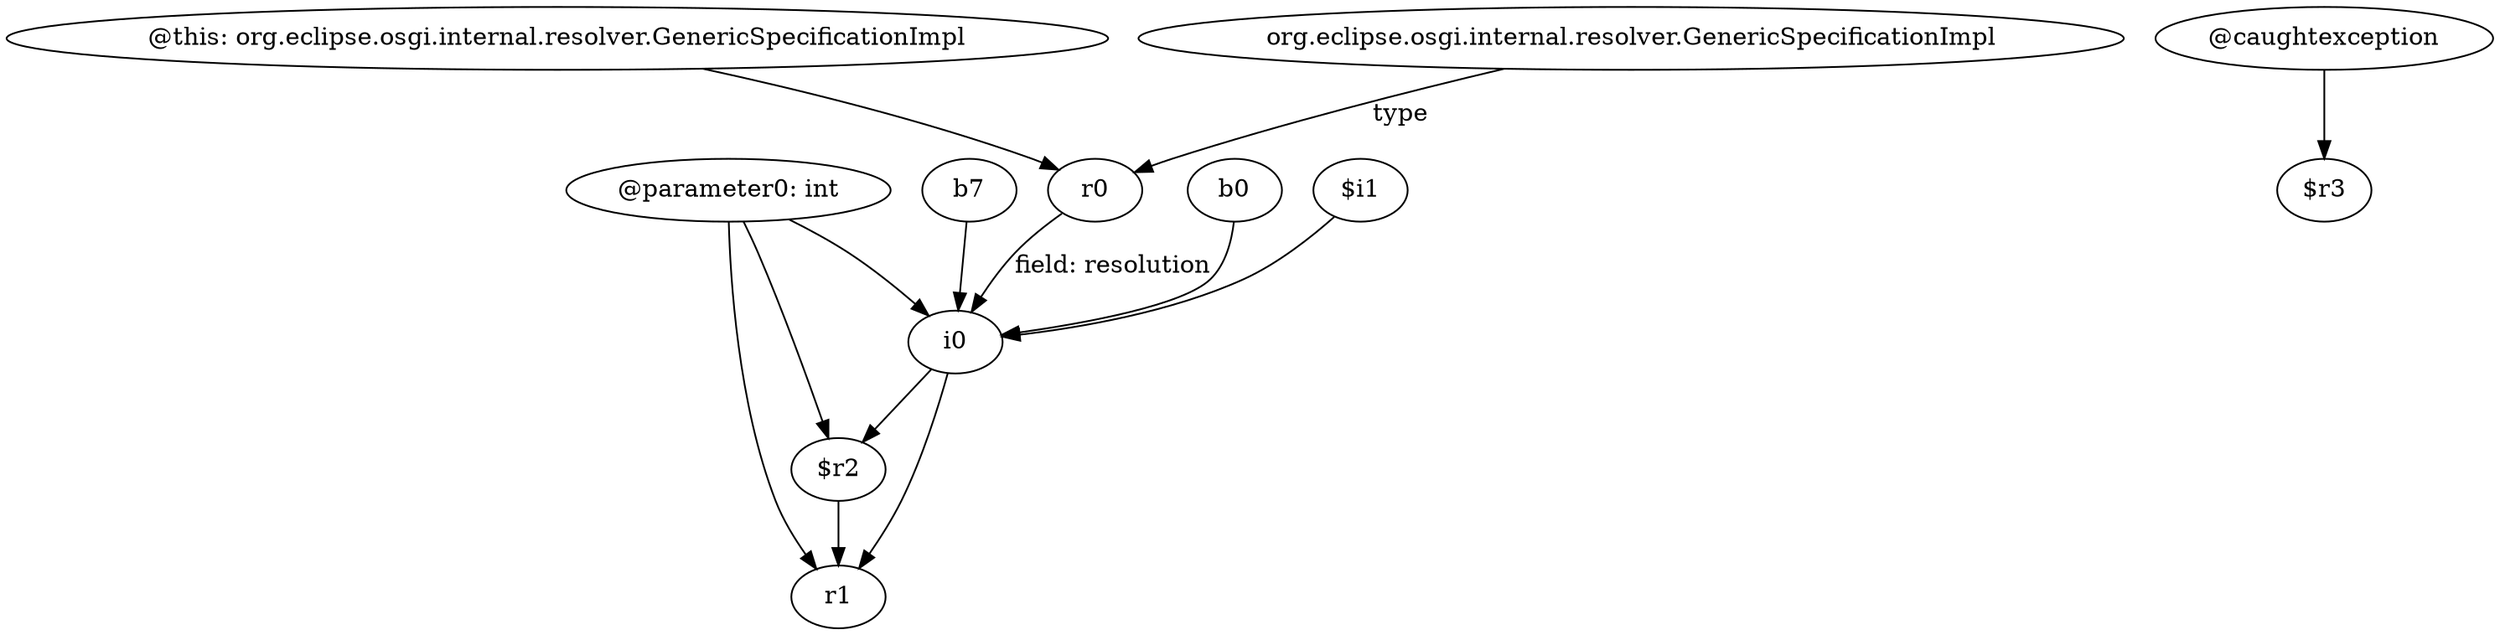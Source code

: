 digraph g {
0[label="$i1"]
1[label="i0"]
0->1[label=""]
2[label="b7"]
2->1[label=""]
3[label="@this: org.eclipse.osgi.internal.resolver.GenericSpecificationImpl"]
4[label="r0"]
3->4[label=""]
5[label="r1"]
1->5[label=""]
6[label="@parameter0: int"]
7[label="$r2"]
6->7[label=""]
8[label="org.eclipse.osgi.internal.resolver.GenericSpecificationImpl"]
8->4[label="type"]
1->7[label=""]
9[label="b0"]
9->1[label=""]
7->5[label=""]
10[label="@caughtexception"]
11[label="$r3"]
10->11[label=""]
6->5[label=""]
4->1[label="field: resolution"]
6->1[label=""]
}
